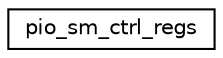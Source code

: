 digraph "Graphical Class Hierarchy"
{
 // LATEX_PDF_SIZE
  edge [fontname="Helvetica",fontsize="10",labelfontname="Helvetica",labelfontsize="10"];
  node [fontname="Helvetica",fontsize="10",shape=record];
  rankdir="LR";
  Node0 [label="pio_sm_ctrl_regs",height=0.2,width=0.4,color="black", fillcolor="white", style="filled",URL="$structpio__sm__ctrl__regs.html",tooltip="Internal state machine registers."];
}
